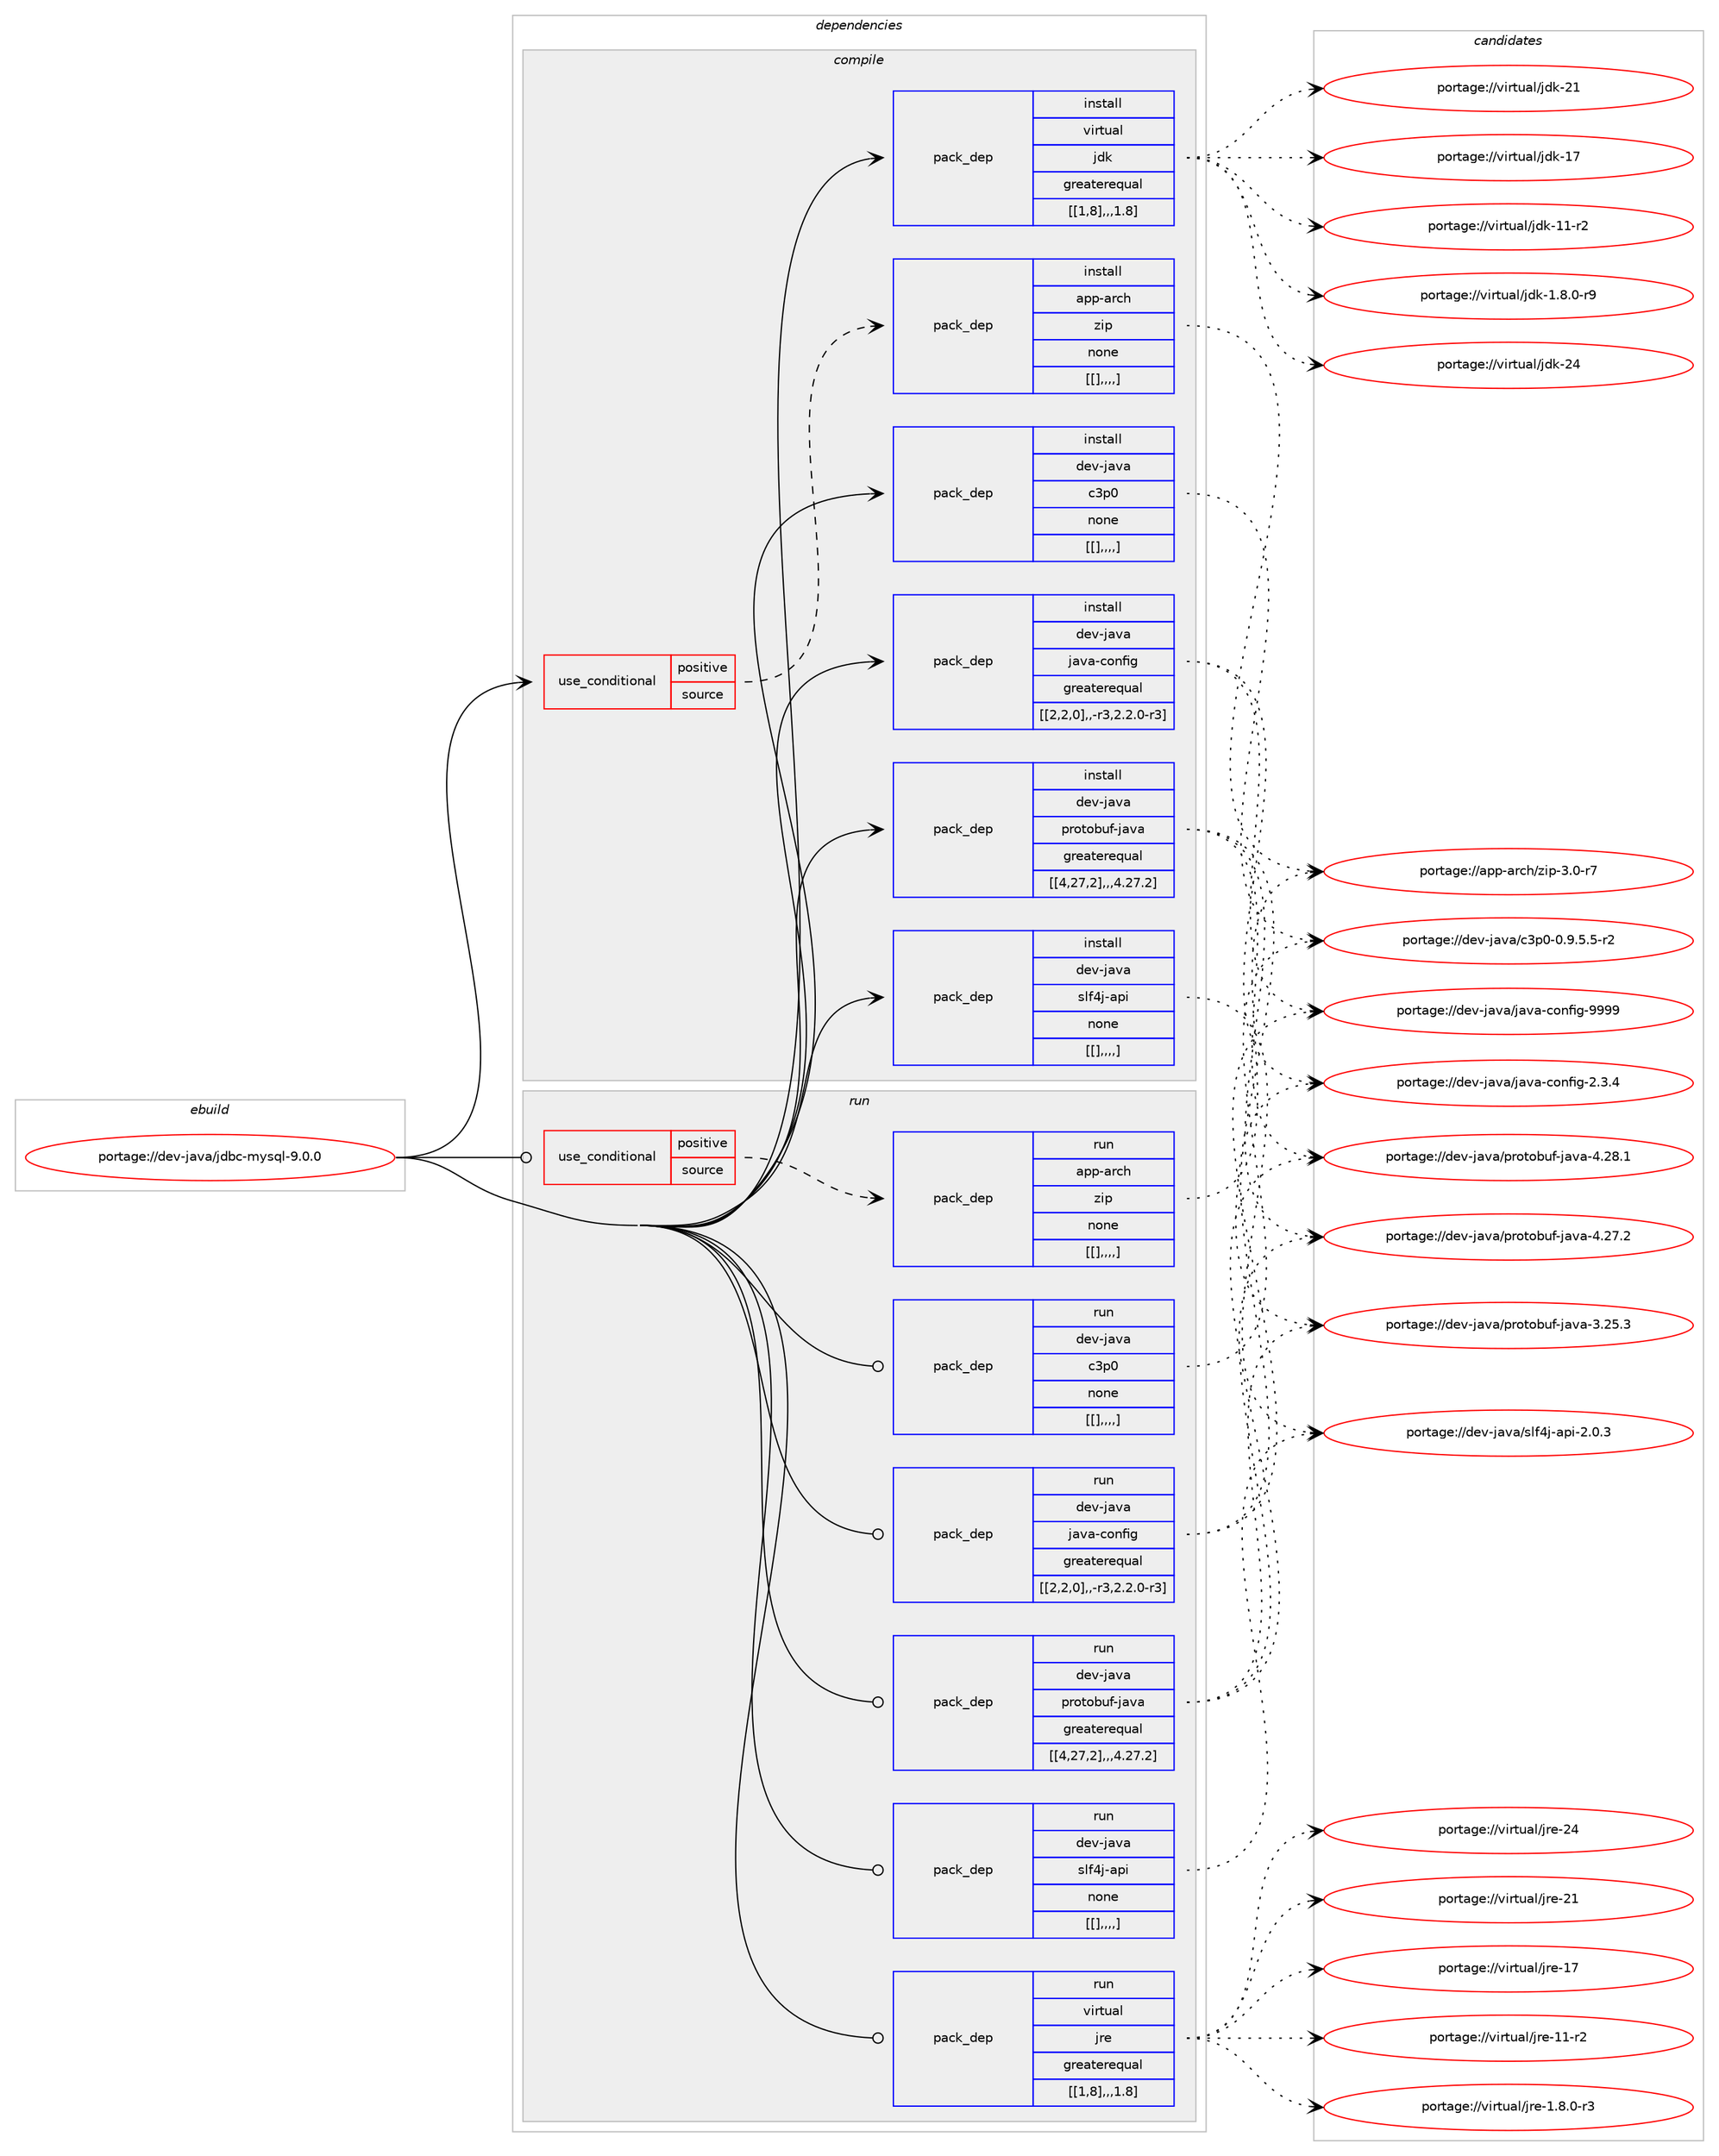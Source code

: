 digraph prolog {

# *************
# Graph options
# *************

newrank=true;
concentrate=true;
compound=true;
graph [rankdir=LR,fontname=Helvetica,fontsize=10,ranksep=1.5];#, ranksep=2.5, nodesep=0.2];
edge  [arrowhead=vee];
node  [fontname=Helvetica,fontsize=10];

# **********
# The ebuild
# **********

subgraph cluster_leftcol {
color=gray;
label=<<i>ebuild</i>>;
id [label="portage://dev-java/jdbc-mysql-9.0.0", color=red, width=4, href="../dev-java/jdbc-mysql-9.0.0.svg"];
}

# ****************
# The dependencies
# ****************

subgraph cluster_midcol {
color=gray;
label=<<i>dependencies</i>>;
subgraph cluster_compile {
fillcolor="#eeeeee";
style=filled;
label=<<i>compile</i>>;
subgraph cond22423 {
dependency95596 [label=<<TABLE BORDER="0" CELLBORDER="1" CELLSPACING="0" CELLPADDING="4"><TR><TD ROWSPAN="3" CELLPADDING="10">use_conditional</TD></TR><TR><TD>positive</TD></TR><TR><TD>source</TD></TR></TABLE>>, shape=none, color=red];
subgraph pack72123 {
dependency95597 [label=<<TABLE BORDER="0" CELLBORDER="1" CELLSPACING="0" CELLPADDING="4" WIDTH="220"><TR><TD ROWSPAN="6" CELLPADDING="30">pack_dep</TD></TR><TR><TD WIDTH="110">install</TD></TR><TR><TD>app-arch</TD></TR><TR><TD>zip</TD></TR><TR><TD>none</TD></TR><TR><TD>[[],,,,]</TD></TR></TABLE>>, shape=none, color=blue];
}
dependency95596:e -> dependency95597:w [weight=20,style="dashed",arrowhead="vee"];
}
id:e -> dependency95596:w [weight=20,style="solid",arrowhead="vee"];
subgraph pack72124 {
dependency95598 [label=<<TABLE BORDER="0" CELLBORDER="1" CELLSPACING="0" CELLPADDING="4" WIDTH="220"><TR><TD ROWSPAN="6" CELLPADDING="30">pack_dep</TD></TR><TR><TD WIDTH="110">install</TD></TR><TR><TD>dev-java</TD></TR><TR><TD>c3p0</TD></TR><TR><TD>none</TD></TR><TR><TD>[[],,,,]</TD></TR></TABLE>>, shape=none, color=blue];
}
id:e -> dependency95598:w [weight=20,style="solid",arrowhead="vee"];
subgraph pack72125 {
dependency95599 [label=<<TABLE BORDER="0" CELLBORDER="1" CELLSPACING="0" CELLPADDING="4" WIDTH="220"><TR><TD ROWSPAN="6" CELLPADDING="30">pack_dep</TD></TR><TR><TD WIDTH="110">install</TD></TR><TR><TD>dev-java</TD></TR><TR><TD>java-config</TD></TR><TR><TD>greaterequal</TD></TR><TR><TD>[[2,2,0],,-r3,2.2.0-r3]</TD></TR></TABLE>>, shape=none, color=blue];
}
id:e -> dependency95599:w [weight=20,style="solid",arrowhead="vee"];
subgraph pack72126 {
dependency95600 [label=<<TABLE BORDER="0" CELLBORDER="1" CELLSPACING="0" CELLPADDING="4" WIDTH="220"><TR><TD ROWSPAN="6" CELLPADDING="30">pack_dep</TD></TR><TR><TD WIDTH="110">install</TD></TR><TR><TD>dev-java</TD></TR><TR><TD>protobuf-java</TD></TR><TR><TD>greaterequal</TD></TR><TR><TD>[[4,27,2],,,4.27.2]</TD></TR></TABLE>>, shape=none, color=blue];
}
id:e -> dependency95600:w [weight=20,style="solid",arrowhead="vee"];
subgraph pack72127 {
dependency95601 [label=<<TABLE BORDER="0" CELLBORDER="1" CELLSPACING="0" CELLPADDING="4" WIDTH="220"><TR><TD ROWSPAN="6" CELLPADDING="30">pack_dep</TD></TR><TR><TD WIDTH="110">install</TD></TR><TR><TD>dev-java</TD></TR><TR><TD>slf4j-api</TD></TR><TR><TD>none</TD></TR><TR><TD>[[],,,,]</TD></TR></TABLE>>, shape=none, color=blue];
}
id:e -> dependency95601:w [weight=20,style="solid",arrowhead="vee"];
subgraph pack72128 {
dependency95602 [label=<<TABLE BORDER="0" CELLBORDER="1" CELLSPACING="0" CELLPADDING="4" WIDTH="220"><TR><TD ROWSPAN="6" CELLPADDING="30">pack_dep</TD></TR><TR><TD WIDTH="110">install</TD></TR><TR><TD>virtual</TD></TR><TR><TD>jdk</TD></TR><TR><TD>greaterequal</TD></TR><TR><TD>[[1,8],,,1.8]</TD></TR></TABLE>>, shape=none, color=blue];
}
id:e -> dependency95602:w [weight=20,style="solid",arrowhead="vee"];
}
subgraph cluster_compileandrun {
fillcolor="#eeeeee";
style=filled;
label=<<i>compile and run</i>>;
}
subgraph cluster_run {
fillcolor="#eeeeee";
style=filled;
label=<<i>run</i>>;
subgraph cond22424 {
dependency95603 [label=<<TABLE BORDER="0" CELLBORDER="1" CELLSPACING="0" CELLPADDING="4"><TR><TD ROWSPAN="3" CELLPADDING="10">use_conditional</TD></TR><TR><TD>positive</TD></TR><TR><TD>source</TD></TR></TABLE>>, shape=none, color=red];
subgraph pack72129 {
dependency95604 [label=<<TABLE BORDER="0" CELLBORDER="1" CELLSPACING="0" CELLPADDING="4" WIDTH="220"><TR><TD ROWSPAN="6" CELLPADDING="30">pack_dep</TD></TR><TR><TD WIDTH="110">run</TD></TR><TR><TD>app-arch</TD></TR><TR><TD>zip</TD></TR><TR><TD>none</TD></TR><TR><TD>[[],,,,]</TD></TR></TABLE>>, shape=none, color=blue];
}
dependency95603:e -> dependency95604:w [weight=20,style="dashed",arrowhead="vee"];
}
id:e -> dependency95603:w [weight=20,style="solid",arrowhead="odot"];
subgraph pack72130 {
dependency95605 [label=<<TABLE BORDER="0" CELLBORDER="1" CELLSPACING="0" CELLPADDING="4" WIDTH="220"><TR><TD ROWSPAN="6" CELLPADDING="30">pack_dep</TD></TR><TR><TD WIDTH="110">run</TD></TR><TR><TD>dev-java</TD></TR><TR><TD>c3p0</TD></TR><TR><TD>none</TD></TR><TR><TD>[[],,,,]</TD></TR></TABLE>>, shape=none, color=blue];
}
id:e -> dependency95605:w [weight=20,style="solid",arrowhead="odot"];
subgraph pack72131 {
dependency95606 [label=<<TABLE BORDER="0" CELLBORDER="1" CELLSPACING="0" CELLPADDING="4" WIDTH="220"><TR><TD ROWSPAN="6" CELLPADDING="30">pack_dep</TD></TR><TR><TD WIDTH="110">run</TD></TR><TR><TD>dev-java</TD></TR><TR><TD>java-config</TD></TR><TR><TD>greaterequal</TD></TR><TR><TD>[[2,2,0],,-r3,2.2.0-r3]</TD></TR></TABLE>>, shape=none, color=blue];
}
id:e -> dependency95606:w [weight=20,style="solid",arrowhead="odot"];
subgraph pack72132 {
dependency95607 [label=<<TABLE BORDER="0" CELLBORDER="1" CELLSPACING="0" CELLPADDING="4" WIDTH="220"><TR><TD ROWSPAN="6" CELLPADDING="30">pack_dep</TD></TR><TR><TD WIDTH="110">run</TD></TR><TR><TD>dev-java</TD></TR><TR><TD>protobuf-java</TD></TR><TR><TD>greaterequal</TD></TR><TR><TD>[[4,27,2],,,4.27.2]</TD></TR></TABLE>>, shape=none, color=blue];
}
id:e -> dependency95607:w [weight=20,style="solid",arrowhead="odot"];
subgraph pack72133 {
dependency95608 [label=<<TABLE BORDER="0" CELLBORDER="1" CELLSPACING="0" CELLPADDING="4" WIDTH="220"><TR><TD ROWSPAN="6" CELLPADDING="30">pack_dep</TD></TR><TR><TD WIDTH="110">run</TD></TR><TR><TD>dev-java</TD></TR><TR><TD>slf4j-api</TD></TR><TR><TD>none</TD></TR><TR><TD>[[],,,,]</TD></TR></TABLE>>, shape=none, color=blue];
}
id:e -> dependency95608:w [weight=20,style="solid",arrowhead="odot"];
subgraph pack72134 {
dependency95609 [label=<<TABLE BORDER="0" CELLBORDER="1" CELLSPACING="0" CELLPADDING="4" WIDTH="220"><TR><TD ROWSPAN="6" CELLPADDING="30">pack_dep</TD></TR><TR><TD WIDTH="110">run</TD></TR><TR><TD>virtual</TD></TR><TR><TD>jre</TD></TR><TR><TD>greaterequal</TD></TR><TR><TD>[[1,8],,,1.8]</TD></TR></TABLE>>, shape=none, color=blue];
}
id:e -> dependency95609:w [weight=20,style="solid",arrowhead="odot"];
}
}

# **************
# The candidates
# **************

subgraph cluster_choices {
rank=same;
color=gray;
label=<<i>candidates</i>>;

subgraph choice72123 {
color=black;
nodesep=1;
choice9711211245971149910447122105112455146484511455 [label="portage://app-arch/zip-3.0-r7", color=red, width=4,href="../app-arch/zip-3.0-r7.svg"];
dependency95597:e -> choice9711211245971149910447122105112455146484511455:w [style=dotted,weight="100"];
}
subgraph choice72124 {
color=black;
nodesep=1;
choice1001011184510697118974799511124845484657465346534511450 [label="portage://dev-java/c3p0-0.9.5.5-r2", color=red, width=4,href="../dev-java/c3p0-0.9.5.5-r2.svg"];
dependency95598:e -> choice1001011184510697118974799511124845484657465346534511450:w [style=dotted,weight="100"];
}
subgraph choice72125 {
color=black;
nodesep=1;
choice10010111845106971189747106971189745991111101021051034557575757 [label="portage://dev-java/java-config-9999", color=red, width=4,href="../dev-java/java-config-9999.svg"];
choice1001011184510697118974710697118974599111110102105103455046514652 [label="portage://dev-java/java-config-2.3.4", color=red, width=4,href="../dev-java/java-config-2.3.4.svg"];
dependency95599:e -> choice10010111845106971189747106971189745991111101021051034557575757:w [style=dotted,weight="100"];
dependency95599:e -> choice1001011184510697118974710697118974599111110102105103455046514652:w [style=dotted,weight="100"];
}
subgraph choice72126 {
color=black;
nodesep=1;
choice100101118451069711897471121141111161119811710245106971189745524650564649 [label="portage://dev-java/protobuf-java-4.28.1", color=red, width=4,href="../dev-java/protobuf-java-4.28.1.svg"];
choice100101118451069711897471121141111161119811710245106971189745524650554650 [label="portage://dev-java/protobuf-java-4.27.2", color=red, width=4,href="../dev-java/protobuf-java-4.27.2.svg"];
choice100101118451069711897471121141111161119811710245106971189745514650534651 [label="portage://dev-java/protobuf-java-3.25.3", color=red, width=4,href="../dev-java/protobuf-java-3.25.3.svg"];
dependency95600:e -> choice100101118451069711897471121141111161119811710245106971189745524650564649:w [style=dotted,weight="100"];
dependency95600:e -> choice100101118451069711897471121141111161119811710245106971189745524650554650:w [style=dotted,weight="100"];
dependency95600:e -> choice100101118451069711897471121141111161119811710245106971189745514650534651:w [style=dotted,weight="100"];
}
subgraph choice72127 {
color=black;
nodesep=1;
choice10010111845106971189747115108102521064597112105455046484651 [label="portage://dev-java/slf4j-api-2.0.3", color=red, width=4,href="../dev-java/slf4j-api-2.0.3.svg"];
dependency95601:e -> choice10010111845106971189747115108102521064597112105455046484651:w [style=dotted,weight="100"];
}
subgraph choice72128 {
color=black;
nodesep=1;
choice1181051141161179710847106100107455052 [label="portage://virtual/jdk-24", color=red, width=4,href="../virtual/jdk-24.svg"];
choice1181051141161179710847106100107455049 [label="portage://virtual/jdk-21", color=red, width=4,href="../virtual/jdk-21.svg"];
choice1181051141161179710847106100107454955 [label="portage://virtual/jdk-17", color=red, width=4,href="../virtual/jdk-17.svg"];
choice11810511411611797108471061001074549494511450 [label="portage://virtual/jdk-11-r2", color=red, width=4,href="../virtual/jdk-11-r2.svg"];
choice11810511411611797108471061001074549465646484511457 [label="portage://virtual/jdk-1.8.0-r9", color=red, width=4,href="../virtual/jdk-1.8.0-r9.svg"];
dependency95602:e -> choice1181051141161179710847106100107455052:w [style=dotted,weight="100"];
dependency95602:e -> choice1181051141161179710847106100107455049:w [style=dotted,weight="100"];
dependency95602:e -> choice1181051141161179710847106100107454955:w [style=dotted,weight="100"];
dependency95602:e -> choice11810511411611797108471061001074549494511450:w [style=dotted,weight="100"];
dependency95602:e -> choice11810511411611797108471061001074549465646484511457:w [style=dotted,weight="100"];
}
subgraph choice72129 {
color=black;
nodesep=1;
choice9711211245971149910447122105112455146484511455 [label="portage://app-arch/zip-3.0-r7", color=red, width=4,href="../app-arch/zip-3.0-r7.svg"];
dependency95604:e -> choice9711211245971149910447122105112455146484511455:w [style=dotted,weight="100"];
}
subgraph choice72130 {
color=black;
nodesep=1;
choice1001011184510697118974799511124845484657465346534511450 [label="portage://dev-java/c3p0-0.9.5.5-r2", color=red, width=4,href="../dev-java/c3p0-0.9.5.5-r2.svg"];
dependency95605:e -> choice1001011184510697118974799511124845484657465346534511450:w [style=dotted,weight="100"];
}
subgraph choice72131 {
color=black;
nodesep=1;
choice10010111845106971189747106971189745991111101021051034557575757 [label="portage://dev-java/java-config-9999", color=red, width=4,href="../dev-java/java-config-9999.svg"];
choice1001011184510697118974710697118974599111110102105103455046514652 [label="portage://dev-java/java-config-2.3.4", color=red, width=4,href="../dev-java/java-config-2.3.4.svg"];
dependency95606:e -> choice10010111845106971189747106971189745991111101021051034557575757:w [style=dotted,weight="100"];
dependency95606:e -> choice1001011184510697118974710697118974599111110102105103455046514652:w [style=dotted,weight="100"];
}
subgraph choice72132 {
color=black;
nodesep=1;
choice100101118451069711897471121141111161119811710245106971189745524650564649 [label="portage://dev-java/protobuf-java-4.28.1", color=red, width=4,href="../dev-java/protobuf-java-4.28.1.svg"];
choice100101118451069711897471121141111161119811710245106971189745524650554650 [label="portage://dev-java/protobuf-java-4.27.2", color=red, width=4,href="../dev-java/protobuf-java-4.27.2.svg"];
choice100101118451069711897471121141111161119811710245106971189745514650534651 [label="portage://dev-java/protobuf-java-3.25.3", color=red, width=4,href="../dev-java/protobuf-java-3.25.3.svg"];
dependency95607:e -> choice100101118451069711897471121141111161119811710245106971189745524650564649:w [style=dotted,weight="100"];
dependency95607:e -> choice100101118451069711897471121141111161119811710245106971189745524650554650:w [style=dotted,weight="100"];
dependency95607:e -> choice100101118451069711897471121141111161119811710245106971189745514650534651:w [style=dotted,weight="100"];
}
subgraph choice72133 {
color=black;
nodesep=1;
choice10010111845106971189747115108102521064597112105455046484651 [label="portage://dev-java/slf4j-api-2.0.3", color=red, width=4,href="../dev-java/slf4j-api-2.0.3.svg"];
dependency95608:e -> choice10010111845106971189747115108102521064597112105455046484651:w [style=dotted,weight="100"];
}
subgraph choice72134 {
color=black;
nodesep=1;
choice1181051141161179710847106114101455052 [label="portage://virtual/jre-24", color=red, width=4,href="../virtual/jre-24.svg"];
choice1181051141161179710847106114101455049 [label="portage://virtual/jre-21", color=red, width=4,href="../virtual/jre-21.svg"];
choice1181051141161179710847106114101454955 [label="portage://virtual/jre-17", color=red, width=4,href="../virtual/jre-17.svg"];
choice11810511411611797108471061141014549494511450 [label="portage://virtual/jre-11-r2", color=red, width=4,href="../virtual/jre-11-r2.svg"];
choice11810511411611797108471061141014549465646484511451 [label="portage://virtual/jre-1.8.0-r3", color=red, width=4,href="../virtual/jre-1.8.0-r3.svg"];
dependency95609:e -> choice1181051141161179710847106114101455052:w [style=dotted,weight="100"];
dependency95609:e -> choice1181051141161179710847106114101455049:w [style=dotted,weight="100"];
dependency95609:e -> choice1181051141161179710847106114101454955:w [style=dotted,weight="100"];
dependency95609:e -> choice11810511411611797108471061141014549494511450:w [style=dotted,weight="100"];
dependency95609:e -> choice11810511411611797108471061141014549465646484511451:w [style=dotted,weight="100"];
}
}

}
